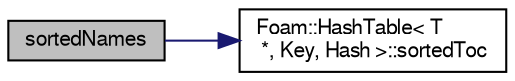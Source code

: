 digraph "sortedNames"
{
  bgcolor="transparent";
  edge [fontname="FreeSans",fontsize="10",labelfontname="FreeSans",labelfontsize="10"];
  node [fontname="FreeSans",fontsize="10",shape=record];
  rankdir="LR";
  Node1328 [label="sortedNames",height=0.2,width=0.4,color="black", fillcolor="grey75", style="filled", fontcolor="black"];
  Node1328 -> Node1329 [color="midnightblue",fontsize="10",style="solid",fontname="FreeSans"];
  Node1329 [label="Foam::HashTable\< T\l *, Key, Hash \>::sortedToc",height=0.2,width=0.4,color="black",URL="$a25702.html#a00e373a2c0d6161c4bcdc4453c1bb35e",tooltip="Return the table of contents as a sorted list. "];
}
